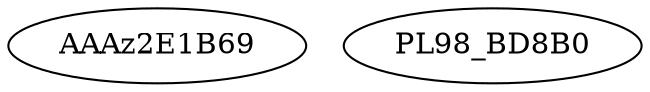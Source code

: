 strict graph  {
"./MALWR/familia_7/AAAz2E1B6940985A23E5639450F8391820655" [label=AAAz2E1B69];
"./MALWR/familia_7/PL98_BD8B082B7711BC980252F988BB0CA936" [label=PL98_BD8B0];
}
